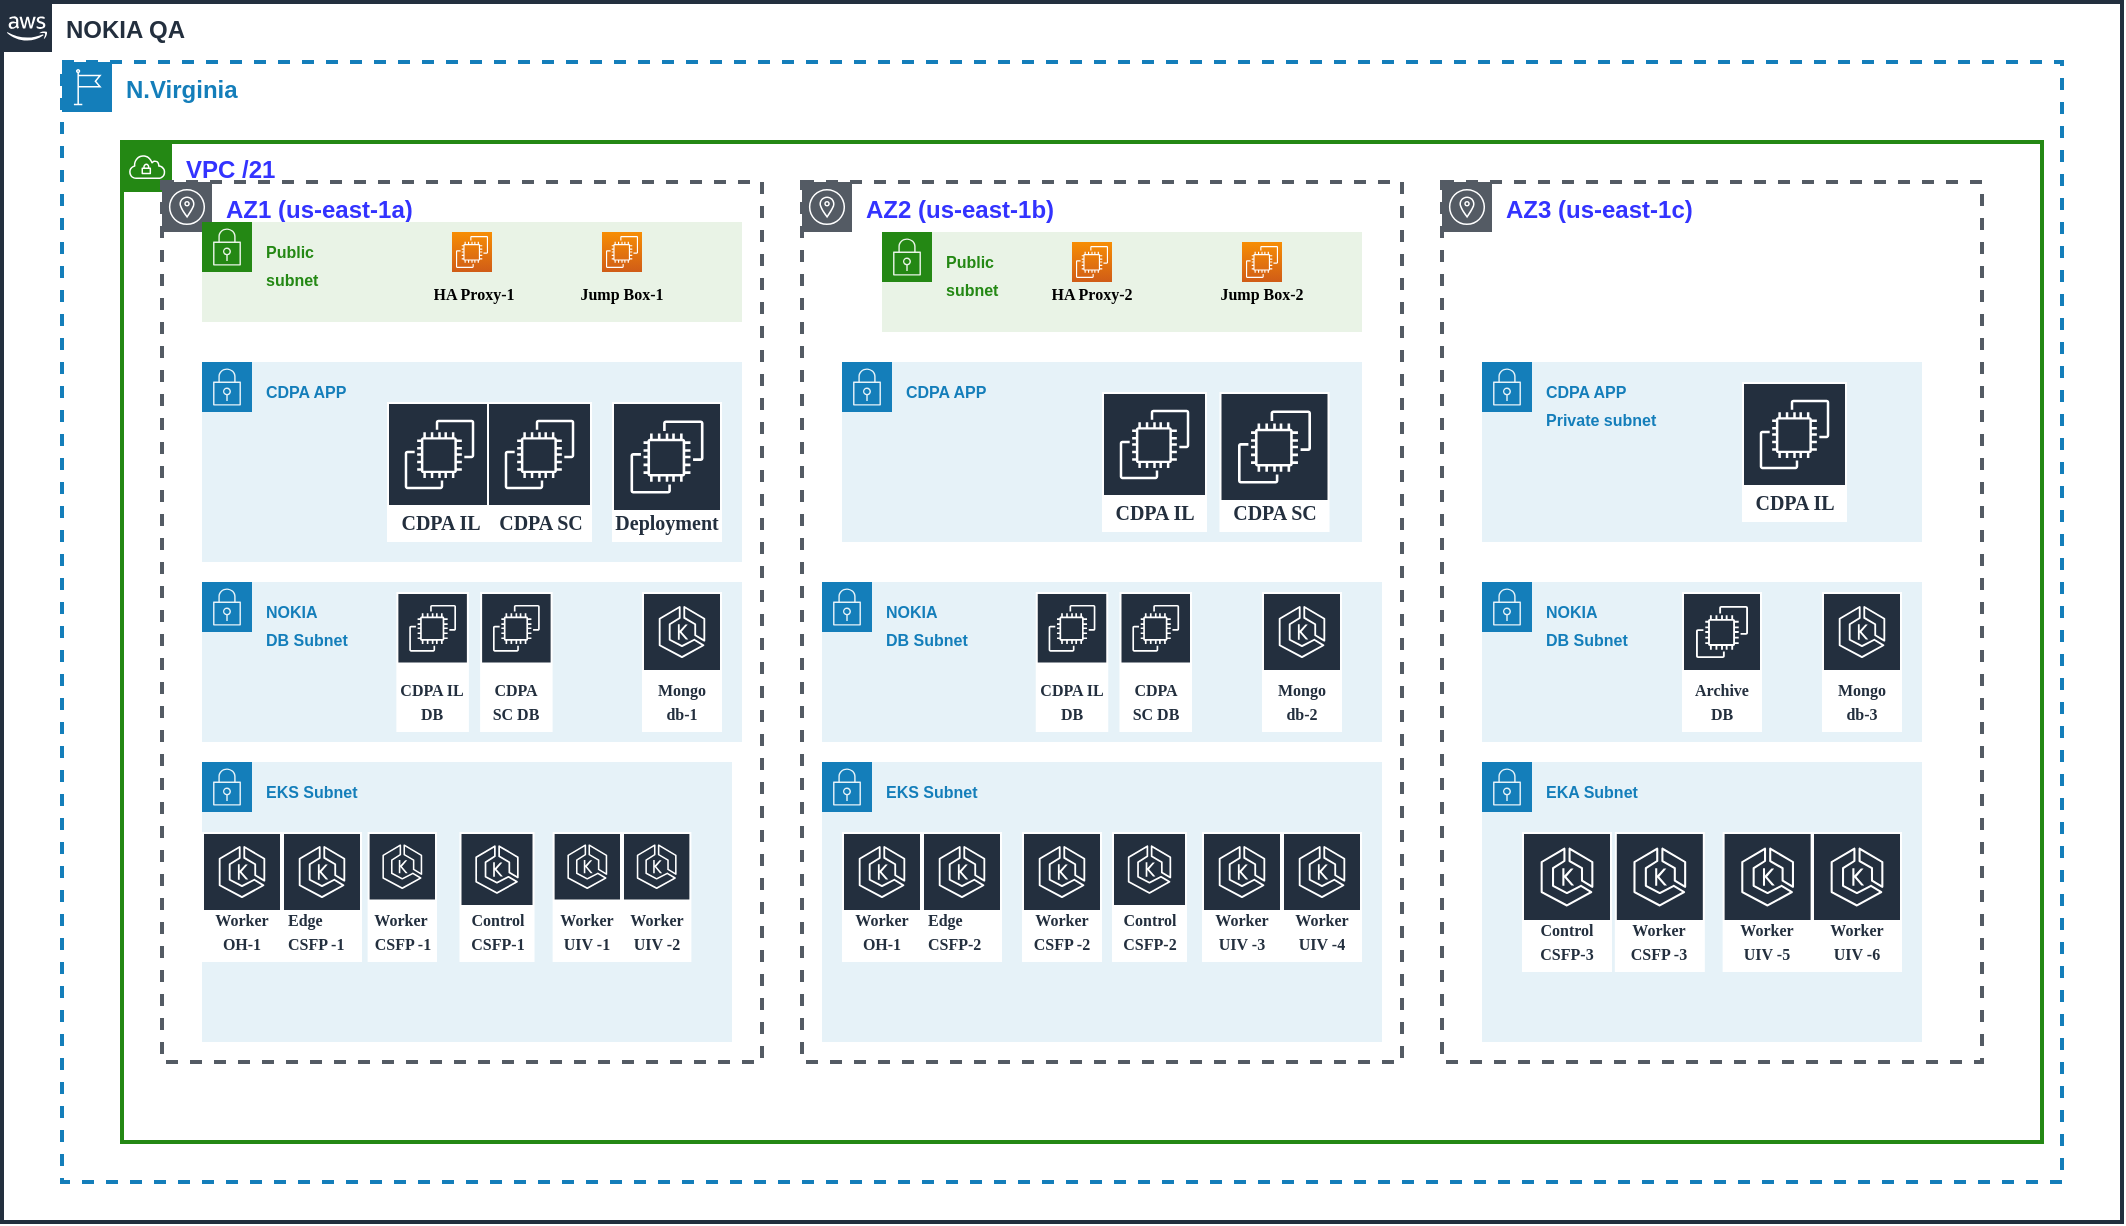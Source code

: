 <mxfile version="15.7.1" type="github">
  <diagram id="U1IOnvGZ2x90TzW7vy6P" name="Page-1">
    <mxGraphModel dx="2302" dy="1016" grid="1" gridSize="10" guides="1" tooltips="1" connect="1" arrows="1" fold="1" page="0" pageScale="1" pageWidth="850" pageHeight="1100" background="none" math="0" shadow="0">
      <root>
        <mxCell id="0" />
        <mxCell id="1" parent="0" />
        <mxCell id="bLzHMF0ZNOxPYIElKsiN-15" value="&lt;b&gt;N.Virginia&lt;/b&gt;" style="points=[[0,0],[0.25,0],[0.5,0],[0.75,0],[1,0],[1,0.25],[1,0.5],[1,0.75],[1,1],[0.75,1],[0.5,1],[0.25,1],[0,1],[0,0.75],[0,0.5],[0,0.25]];outlineConnect=0;gradientColor=none;html=1;whiteSpace=wrap;fontSize=12;fontStyle=0;shape=mxgraph.aws4.group;grIcon=mxgraph.aws4.group_region;strokeColor=#147EBA;fillColor=none;verticalAlign=top;align=left;spacingLeft=30;fontColor=#147EBA;dashed=1;strokeWidth=2;" parent="1" vertex="1">
          <mxGeometry x="-830" y="-60" width="1000" height="560" as="geometry" />
        </mxCell>
        <mxCell id="lpuHCffD4JkNgTEEeOqD-1" value="&lt;b&gt;NOKIA QA&lt;/b&gt;" style="points=[[0,0],[0.25,0],[0.5,0],[0.75,0],[1,0],[1,0.25],[1,0.5],[1,0.75],[1,1],[0.75,1],[0.5,1],[0.25,1],[0,1],[0,0.75],[0,0.5],[0,0.25]];outlineConnect=0;gradientColor=none;html=1;whiteSpace=wrap;fontSize=12;fontStyle=0;shape=mxgraph.aws4.group;grIcon=mxgraph.aws4.group_aws_cloud_alt;strokeColor=#232F3E;fillColor=none;verticalAlign=top;align=left;spacingLeft=30;fontColor=#232F3E;dashed=0;strokeWidth=2;" parent="1" vertex="1">
          <mxGeometry x="-860" y="-90" width="1060" height="610" as="geometry" />
        </mxCell>
        <mxCell id="lpuHCffD4JkNgTEEeOqD-107" value="&lt;b&gt;&lt;font color=&quot;#3333ff&quot;&gt;VPC /21&lt;/font&gt;&lt;/b&gt;" style="points=[[0,0],[0.25,0],[0.5,0],[0.75,0],[1,0],[1,0.25],[1,0.5],[1,0.75],[1,1],[0.75,1],[0.5,1],[0.25,1],[0,1],[0,0.75],[0,0.5],[0,0.25]];outlineConnect=0;gradientColor=none;html=1;whiteSpace=wrap;fontSize=12;fontStyle=0;shape=mxgraph.aws4.group;grIcon=mxgraph.aws4.group_vpc;strokeColor=#248814;fillColor=none;verticalAlign=top;align=left;spacingLeft=30;fontColor=#AAB7B8;dashed=0;strokeWidth=2;" parent="1" vertex="1">
          <mxGeometry x="-800" y="-20" width="960" height="500" as="geometry" />
        </mxCell>
        <mxCell id="lpuHCffD4JkNgTEEeOqD-109" value="&lt;font color=&quot;#3333ff&quot;&gt;&lt;b&gt;AZ1 (us-east-1a)&lt;/b&gt;&lt;/font&gt;" style="sketch=0;outlineConnect=0;gradientColor=none;html=1;whiteSpace=wrap;fontSize=12;fontStyle=0;shape=mxgraph.aws4.group;grIcon=mxgraph.aws4.group_availability_zone;strokeColor=#545B64;fillColor=none;verticalAlign=top;align=left;spacingLeft=30;fontColor=#545B64;dashed=1;strokeWidth=2;" parent="1" vertex="1">
          <mxGeometry x="-780" width="300" height="440" as="geometry" />
        </mxCell>
        <mxCell id="lpuHCffD4JkNgTEEeOqD-110" value="&lt;font color=&quot;#3333ff&quot;&gt;&lt;b&gt;AZ2 (us-east-1b)&lt;/b&gt;&lt;/font&gt;" style="sketch=0;outlineConnect=0;gradientColor=none;html=1;whiteSpace=wrap;fontSize=12;fontStyle=0;shape=mxgraph.aws4.group;grIcon=mxgraph.aws4.group_availability_zone;strokeColor=#545B64;fillColor=none;verticalAlign=top;align=left;spacingLeft=30;fontColor=#545B64;dashed=1;strokeWidth=2;" parent="1" vertex="1">
          <mxGeometry x="-460" width="300" height="440" as="geometry" />
        </mxCell>
        <mxCell id="lpuHCffD4JkNgTEEeOqD-111" value="&lt;font color=&quot;#3333ff&quot;&gt;&lt;b&gt;AZ3 (us-east-1c)&lt;/b&gt;&lt;/font&gt;" style="sketch=0;outlineConnect=0;gradientColor=none;html=1;whiteSpace=wrap;fontSize=12;fontStyle=0;shape=mxgraph.aws4.group;grIcon=mxgraph.aws4.group_availability_zone;strokeColor=#545B64;fillColor=none;verticalAlign=top;align=left;spacingLeft=30;fontColor=#545B64;dashed=1;strokeWidth=2;" parent="1" vertex="1">
          <mxGeometry x="-140" width="270" height="440" as="geometry" />
        </mxCell>
        <mxCell id="bLzHMF0ZNOxPYIElKsiN-1" value="&lt;font style=&quot;font-size: 8px&quot;&gt;&lt;b&gt;Public&lt;br&gt;subnet&lt;/b&gt;&lt;/font&gt;" style="points=[[0,0],[0.25,0],[0.5,0],[0.75,0],[1,0],[1,0.25],[1,0.5],[1,0.75],[1,1],[0.75,1],[0.5,1],[0.25,1],[0,1],[0,0.75],[0,0.5],[0,0.25]];outlineConnect=0;gradientColor=none;html=1;whiteSpace=wrap;fontSize=12;fontStyle=0;shape=mxgraph.aws4.group;grIcon=mxgraph.aws4.group_security_group;grStroke=0;strokeColor=#248814;fillColor=#E9F3E6;verticalAlign=top;align=left;spacingLeft=30;fontColor=#248814;strokeWidth=5;perimeterSpacing=3;" parent="1" vertex="1">
          <mxGeometry x="-760" y="20" width="270" height="50" as="geometry" />
        </mxCell>
        <mxCell id="bLzHMF0ZNOxPYIElKsiN-8" value="&lt;font style=&quot;font-size: 8px&quot;&gt;&lt;b&gt;Public &lt;br&gt;subnet&lt;/b&gt;&lt;/font&gt;" style="points=[[0,0],[0.25,0],[0.5,0],[0.75,0],[1,0],[1,0.25],[1,0.5],[1,0.75],[1,1],[0.75,1],[0.5,1],[0.25,1],[0,1],[0,0.75],[0,0.5],[0,0.25]];outlineConnect=0;gradientColor=none;html=1;whiteSpace=wrap;fontSize=12;fontStyle=0;shape=mxgraph.aws4.group;grIcon=mxgraph.aws4.group_security_group;grStroke=0;strokeColor=#248814;fillColor=#E9F3E6;verticalAlign=top;align=left;spacingLeft=30;fontColor=#248814;dashed=0;" parent="1" vertex="1">
          <mxGeometry x="-420" y="25" width="240" height="50" as="geometry" />
        </mxCell>
        <mxCell id="bLzHMF0ZNOxPYIElKsiN-14" value="&lt;font style=&quot;font-size: 8px&quot;&gt;&lt;b&gt;CDPA APP&lt;br&gt;&lt;/b&gt;&lt;/font&gt;" style="points=[[0,0],[0.25,0],[0.5,0],[0.75,0],[1,0],[1,0.25],[1,0.5],[1,0.75],[1,1],[0.75,1],[0.5,1],[0.25,1],[0,1],[0,0.75],[0,0.5],[0,0.25]];outlineConnect=0;gradientColor=none;html=1;whiteSpace=wrap;fontSize=12;fontStyle=0;shape=mxgraph.aws4.group;grIcon=mxgraph.aws4.group_security_group;grStroke=0;strokeColor=#147EBA;fillColor=#E6F2F8;verticalAlign=top;align=left;spacingLeft=30;fontColor=#147EBA;dashed=0;" parent="1" vertex="1">
          <mxGeometry x="-760" y="90" width="270" height="100" as="geometry" />
        </mxCell>
        <mxCell id="bLzHMF0ZNOxPYIElKsiN-19" value="" style="sketch=0;points=[[0,0,0],[0.25,0,0],[0.5,0,0],[0.75,0,0],[1,0,0],[0,1,0],[0.25,1,0],[0.5,1,0],[0.75,1,0],[1,1,0],[0,0.25,0],[0,0.5,0],[0,0.75,0],[1,0.25,0],[1,0.5,0],[1,0.75,0]];outlineConnect=0;fontColor=default;gradientColor=#F78E04;gradientDirection=north;fillColor=#D05C17;strokeColor=#ffffff;dashed=0;verticalLabelPosition=bottom;verticalAlign=top;align=center;html=1;fontSize=12;fontStyle=0;aspect=fixed;shape=mxgraph.aws4.resourceIcon;resIcon=mxgraph.aws4.ec2;fontFamily=Verdana;labelBackgroundColor=none;labelBorderColor=none;" parent="1" vertex="1">
          <mxGeometry x="-560" y="25" width="20" height="20" as="geometry" />
        </mxCell>
        <UserObject label="&lt;font style=&quot;font-size: 8px&quot;&gt;&lt;b&gt;Jump Box-1&lt;/b&gt;&lt;/font&gt;" placeholders="1" name="Variable" id="bLzHMF0ZNOxPYIElKsiN-22">
          <mxCell style="text;html=1;strokeColor=none;fillColor=none;align=center;verticalAlign=middle;whiteSpace=wrap;overflow=hidden;labelBackgroundColor=none;labelBorderColor=none;fontFamily=Verdana;fontColor=default;" parent="1" vertex="1">
            <mxGeometry x="-580" y="40" width="60" height="30" as="geometry" />
          </mxCell>
        </UserObject>
        <mxCell id="bLzHMF0ZNOxPYIElKsiN-23" value="" style="sketch=0;points=[[0,0,0],[0.25,0,0],[0.5,0,0],[0.75,0,0],[1,0,0],[0,1,0],[0.25,1,0],[0.5,1,0],[0.75,1,0],[1,1,0],[0,0.25,0],[0,0.5,0],[0,0.75,0],[1,0.25,0],[1,0.5,0],[1,0.75,0]];outlineConnect=0;fontColor=default;gradientColor=#F78E04;gradientDirection=north;fillColor=#D05C17;strokeColor=#ffffff;dashed=0;verticalLabelPosition=bottom;verticalAlign=top;align=center;html=1;fontSize=12;fontStyle=0;aspect=fixed;shape=mxgraph.aws4.resourceIcon;resIcon=mxgraph.aws4.ec2;fontFamily=Verdana;labelBackgroundColor=none;labelBorderColor=none;" parent="1" vertex="1">
          <mxGeometry x="-635" y="25" width="20" height="20" as="geometry" />
        </mxCell>
        <mxCell id="Z8JrCsb7fR4ESpWNixtX-5" value="" style="sketch=0;points=[[0,0,0],[0.25,0,0],[0.5,0,0],[0.75,0,0],[1,0,0],[0,1,0],[0.25,1,0],[0.5,1,0],[0.75,1,0],[1,1,0],[0,0.25,0],[0,0.5,0],[0,0.75,0],[1,0.25,0],[1,0.5,0],[1,0.75,0]];outlineConnect=0;fontColor=default;gradientColor=#F78E04;gradientDirection=north;fillColor=#D05C17;strokeColor=#ffffff;dashed=0;verticalLabelPosition=bottom;verticalAlign=top;align=center;html=1;fontSize=12;fontStyle=0;aspect=fixed;shape=mxgraph.aws4.resourceIcon;resIcon=mxgraph.aws4.ec2;fontFamily=Verdana;labelBackgroundColor=none;labelBorderColor=none;" vertex="1" parent="1">
          <mxGeometry x="-325" y="30" width="20" height="20" as="geometry" />
        </mxCell>
        <mxCell id="Z8JrCsb7fR4ESpWNixtX-6" value="" style="sketch=0;points=[[0,0,0],[0.25,0,0],[0.5,0,0],[0.75,0,0],[1,0,0],[0,1,0],[0.25,1,0],[0.5,1,0],[0.75,1,0],[1,1,0],[0,0.25,0],[0,0.5,0],[0,0.75,0],[1,0.25,0],[1,0.5,0],[1,0.75,0]];outlineConnect=0;fontColor=default;gradientColor=#F78E04;gradientDirection=north;fillColor=#D05C17;strokeColor=#ffffff;dashed=0;verticalLabelPosition=bottom;verticalAlign=top;align=center;html=1;fontSize=12;fontStyle=0;aspect=fixed;shape=mxgraph.aws4.resourceIcon;resIcon=mxgraph.aws4.ec2;fontFamily=Verdana;labelBackgroundColor=none;labelBorderColor=none;" vertex="1" parent="1">
          <mxGeometry x="-240" y="30" width="20" height="20" as="geometry" />
        </mxCell>
        <UserObject label="&lt;font style=&quot;font-size: 8px&quot;&gt;&lt;b&gt;HA Proxy-1&lt;/b&gt;&lt;/font&gt;" placeholders="1" name="Variable" id="Z8JrCsb7fR4ESpWNixtX-9">
          <mxCell style="text;html=1;strokeColor=none;fillColor=none;align=center;verticalAlign=middle;whiteSpace=wrap;overflow=hidden;labelBackgroundColor=none;labelBorderColor=none;fontFamily=Verdana;fontColor=default;" vertex="1" parent="1">
            <mxGeometry x="-653.75" y="40" width="60" height="30" as="geometry" />
          </mxCell>
        </UserObject>
        <UserObject label="&lt;font style=&quot;font-size: 8px&quot;&gt;&lt;b&gt;HA Proxy-2&lt;/b&gt;&lt;/font&gt;" placeholders="1" name="Variable" id="Z8JrCsb7fR4ESpWNixtX-10">
          <mxCell style="text;html=1;strokeColor=none;fillColor=none;align=center;verticalAlign=middle;whiteSpace=wrap;overflow=hidden;labelBackgroundColor=none;labelBorderColor=none;fontFamily=Verdana;fontColor=default;" vertex="1" parent="1">
            <mxGeometry x="-345" y="40" width="60" height="30" as="geometry" />
          </mxCell>
        </UserObject>
        <mxCell id="Z8JrCsb7fR4ESpWNixtX-20" value="&lt;font style=&quot;font-size: 8px&quot;&gt;&lt;b&gt;CDPA APP&lt;br&gt;&lt;br&gt;&lt;/b&gt;&lt;/font&gt;" style="points=[[0,0],[0.25,0],[0.5,0],[0.75,0],[1,0],[1,0.25],[1,0.5],[1,0.75],[1,1],[0.75,1],[0.5,1],[0.25,1],[0,1],[0,0.75],[0,0.5],[0,0.25]];outlineConnect=0;gradientColor=none;html=1;whiteSpace=wrap;fontSize=12;fontStyle=0;shape=mxgraph.aws4.group;grIcon=mxgraph.aws4.group_security_group;grStroke=0;strokeColor=#147EBA;fillColor=#E6F2F8;verticalAlign=top;align=left;spacingLeft=30;fontColor=#147EBA;dashed=0;" vertex="1" parent="1">
          <mxGeometry x="-440" y="90" width="260" height="90" as="geometry" />
        </mxCell>
        <mxCell id="Z8JrCsb7fR4ESpWNixtX-21" value="&lt;font style=&quot;font-size: 8px&quot;&gt;&lt;b&gt;CDPA APP&lt;br&gt;Private subnet&lt;br&gt;&lt;br&gt;&lt;/b&gt;&lt;/font&gt;" style="points=[[0,0],[0.25,0],[0.5,0],[0.75,0],[1,0],[1,0.25],[1,0.5],[1,0.75],[1,1],[0.75,1],[0.5,1],[0.25,1],[0,1],[0,0.75],[0,0.5],[0,0.25]];outlineConnect=0;gradientColor=none;html=1;whiteSpace=wrap;fontSize=12;fontStyle=0;shape=mxgraph.aws4.group;grIcon=mxgraph.aws4.group_security_group;grStroke=0;strokeColor=#147EBA;fillColor=#E6F2F8;verticalAlign=top;align=left;spacingLeft=30;fontColor=#147EBA;dashed=0;" vertex="1" parent="1">
          <mxGeometry x="-120" y="90" width="220" height="90" as="geometry" />
        </mxCell>
        <mxCell id="Z8JrCsb7fR4ESpWNixtX-23" value="CDPA IL" style="sketch=0;outlineConnect=0;fontColor=#232F3E;gradientColor=none;strokeColor=#ffffff;fillColor=#232F3E;dashed=0;verticalLabelPosition=middle;verticalAlign=bottom;align=center;html=1;whiteSpace=wrap;fontSize=10;fontStyle=1;spacing=3;shape=mxgraph.aws4.productIcon;prIcon=mxgraph.aws4.ec2;labelBackgroundColor=none;labelBorderColor=none;fontFamily=Verdana;" vertex="1" parent="1">
          <mxGeometry x="-667.5" y="110" width="52.5" height="70" as="geometry" />
        </mxCell>
        <mxCell id="Z8JrCsb7fR4ESpWNixtX-29" value="CDPA IL" style="sketch=0;outlineConnect=0;fontColor=#232F3E;gradientColor=none;strokeColor=#ffffff;fillColor=#232F3E;dashed=0;verticalLabelPosition=middle;verticalAlign=bottom;align=center;html=1;whiteSpace=wrap;fontSize=10;fontStyle=1;spacing=3;shape=mxgraph.aws4.productIcon;prIcon=mxgraph.aws4.ec2;labelBackgroundColor=none;labelBorderColor=none;fontFamily=Verdana;" vertex="1" parent="1">
          <mxGeometry x="-310" y="105" width="52.5" height="70" as="geometry" />
        </mxCell>
        <mxCell id="Z8JrCsb7fR4ESpWNixtX-30" value="CDPA SC" style="sketch=0;outlineConnect=0;fontColor=#232F3E;gradientColor=none;strokeColor=#ffffff;fillColor=#232F3E;dashed=0;verticalLabelPosition=middle;verticalAlign=bottom;align=center;html=1;whiteSpace=wrap;fontSize=10;fontStyle=1;spacing=3;shape=mxgraph.aws4.productIcon;prIcon=mxgraph.aws4.ec2;labelBackgroundColor=none;labelBorderColor=none;fontFamily=Verdana;" vertex="1" parent="1">
          <mxGeometry x="-251.25" y="105" width="55" height="70" as="geometry" />
        </mxCell>
        <mxCell id="Z8JrCsb7fR4ESpWNixtX-31" value="CDPA IL" style="sketch=0;outlineConnect=0;fontColor=#232F3E;gradientColor=none;strokeColor=#ffffff;fillColor=#232F3E;dashed=0;verticalLabelPosition=middle;verticalAlign=bottom;align=center;html=1;whiteSpace=wrap;fontSize=10;fontStyle=1;spacing=3;shape=mxgraph.aws4.productIcon;prIcon=mxgraph.aws4.ec2;labelBackgroundColor=none;labelBorderColor=none;fontFamily=Verdana;" vertex="1" parent="1">
          <mxGeometry x="10" y="100" width="52.5" height="70" as="geometry" />
        </mxCell>
        <mxCell id="Z8JrCsb7fR4ESpWNixtX-33" value="Deployment" style="sketch=0;outlineConnect=0;fontColor=#232F3E;gradientColor=none;strokeColor=#ffffff;fillColor=#232F3E;dashed=0;verticalLabelPosition=middle;verticalAlign=bottom;align=center;html=1;whiteSpace=wrap;fontSize=10;fontStyle=1;spacing=3;shape=mxgraph.aws4.productIcon;prIcon=mxgraph.aws4.ec2;labelBackgroundColor=none;labelBorderColor=none;fontFamily=Verdana;" vertex="1" parent="1">
          <mxGeometry x="-555" y="110" width="55" height="70" as="geometry" />
        </mxCell>
        <mxCell id="Z8JrCsb7fR4ESpWNixtX-34" value="&lt;font style=&quot;font-size: 8px&quot;&gt;&lt;b&gt;NOKIA&amp;nbsp;&lt;br&gt;DB Subnet&lt;br&gt;&lt;/b&gt;&lt;/font&gt;" style="points=[[0,0],[0.25,0],[0.5,0],[0.75,0],[1,0],[1,0.25],[1,0.5],[1,0.75],[1,1],[0.75,1],[0.5,1],[0.25,1],[0,1],[0,0.75],[0,0.5],[0,0.25]];outlineConnect=0;gradientColor=none;html=1;whiteSpace=wrap;fontSize=12;fontStyle=0;shape=mxgraph.aws4.group;grIcon=mxgraph.aws4.group_security_group;grStroke=0;strokeColor=#147EBA;fillColor=#E6F2F8;verticalAlign=top;align=left;spacingLeft=30;fontColor=#147EBA;dashed=0;" vertex="1" parent="1">
          <mxGeometry x="-760" y="200" width="270" height="80" as="geometry" />
        </mxCell>
        <mxCell id="Z8JrCsb7fR4ESpWNixtX-36" value="&lt;font style=&quot;font-size: 8px&quot;&gt;CDPA SC DB&lt;/font&gt;" style="sketch=0;outlineConnect=0;fontColor=#232F3E;gradientColor=none;strokeColor=#ffffff;fillColor=#232F3E;dashed=0;verticalLabelPosition=middle;verticalAlign=bottom;align=center;html=1;whiteSpace=wrap;fontSize=10;fontStyle=1;spacing=3;shape=mxgraph.aws4.productIcon;prIcon=mxgraph.aws4.ec2;labelBackgroundColor=none;labelBorderColor=none;fontFamily=Verdana;" vertex="1" parent="1">
          <mxGeometry x="-620.94" y="205" width="36.25" height="70" as="geometry" />
        </mxCell>
        <mxCell id="Z8JrCsb7fR4ESpWNixtX-37" value="&lt;font style=&quot;font-size: 8px&quot;&gt;CDPA IL DB&lt;/font&gt;" style="sketch=0;outlineConnect=0;fontColor=#232F3E;gradientColor=none;strokeColor=#ffffff;fillColor=#232F3E;dashed=0;verticalLabelPosition=middle;verticalAlign=bottom;align=center;html=1;whiteSpace=wrap;fontSize=10;fontStyle=1;spacing=3;shape=mxgraph.aws4.productIcon;prIcon=mxgraph.aws4.ec2;labelBackgroundColor=none;labelBorderColor=none;fontFamily=Verdana;" vertex="1" parent="1">
          <mxGeometry x="-662.81" y="205" width="36.25" height="70" as="geometry" />
        </mxCell>
        <mxCell id="Z8JrCsb7fR4ESpWNixtX-38" value="&lt;font style=&quot;font-size: 8px&quot;&gt;&lt;b&gt;NOKIA &lt;br&gt;DB Subnet&lt;br&gt;&lt;/b&gt;&lt;/font&gt;" style="points=[[0,0],[0.25,0],[0.5,0],[0.75,0],[1,0],[1,0.25],[1,0.5],[1,0.75],[1,1],[0.75,1],[0.5,1],[0.25,1],[0,1],[0,0.75],[0,0.5],[0,0.25]];outlineConnect=0;gradientColor=none;html=1;whiteSpace=wrap;fontSize=12;fontStyle=0;shape=mxgraph.aws4.group;grIcon=mxgraph.aws4.group_security_group;grStroke=0;strokeColor=#147EBA;fillColor=#E6F2F8;verticalAlign=top;align=left;spacingLeft=30;fontColor=#147EBA;dashed=0;" vertex="1" parent="1">
          <mxGeometry x="-450" y="200" width="280" height="80" as="geometry" />
        </mxCell>
        <mxCell id="Z8JrCsb7fR4ESpWNixtX-39" value="&lt;font style=&quot;font-size: 8px&quot;&gt;CDPA SC DB&lt;/font&gt;" style="sketch=0;outlineConnect=0;fontColor=#232F3E;gradientColor=none;strokeColor=#ffffff;fillColor=#232F3E;dashed=0;verticalLabelPosition=middle;verticalAlign=bottom;align=center;html=1;whiteSpace=wrap;fontSize=10;fontStyle=1;spacing=3;shape=mxgraph.aws4.productIcon;prIcon=mxgraph.aws4.ec2;labelBackgroundColor=none;labelBorderColor=none;fontFamily=Verdana;" vertex="1" parent="1">
          <mxGeometry x="-301.25" y="205" width="36.25" height="70" as="geometry" />
        </mxCell>
        <mxCell id="Z8JrCsb7fR4ESpWNixtX-40" value="&lt;font style=&quot;font-size: 8px&quot;&gt;CDPA IL DB&lt;/font&gt;" style="sketch=0;outlineConnect=0;fontColor=#232F3E;gradientColor=none;strokeColor=#ffffff;fillColor=#232F3E;dashed=0;verticalLabelPosition=middle;verticalAlign=bottom;align=center;html=1;whiteSpace=wrap;fontSize=10;fontStyle=1;spacing=3;shape=mxgraph.aws4.productIcon;prIcon=mxgraph.aws4.ec2;labelBackgroundColor=none;labelBorderColor=none;fontFamily=Verdana;" vertex="1" parent="1">
          <mxGeometry x="-343.12" y="205" width="36.25" height="70" as="geometry" />
        </mxCell>
        <mxCell id="Z8JrCsb7fR4ESpWNixtX-41" value="&lt;font style=&quot;font-size: 8px&quot;&gt;&lt;b&gt;NOKIA&lt;br&gt;DB Subnet&lt;br&gt;&lt;/b&gt;&lt;/font&gt;" style="points=[[0,0],[0.25,0],[0.5,0],[0.75,0],[1,0],[1,0.25],[1,0.5],[1,0.75],[1,1],[0.75,1],[0.5,1],[0.25,1],[0,1],[0,0.75],[0,0.5],[0,0.25]];outlineConnect=0;gradientColor=none;html=1;whiteSpace=wrap;fontSize=12;fontStyle=0;shape=mxgraph.aws4.group;grIcon=mxgraph.aws4.group_security_group;grStroke=0;strokeColor=#147EBA;fillColor=#E6F2F8;verticalAlign=top;align=left;spacingLeft=30;fontColor=#147EBA;dashed=0;" vertex="1" parent="1">
          <mxGeometry x="-120" y="200" width="220" height="80" as="geometry" />
        </mxCell>
        <mxCell id="Z8JrCsb7fR4ESpWNixtX-42" value="&lt;font style=&quot;font-size: 8px&quot;&gt;Archive DB&lt;/font&gt;" style="sketch=0;outlineConnect=0;fontColor=#232F3E;gradientColor=none;strokeColor=#ffffff;fillColor=#232F3E;dashed=0;verticalLabelPosition=middle;verticalAlign=bottom;align=center;html=1;whiteSpace=wrap;fontSize=10;fontStyle=1;spacing=3;shape=mxgraph.aws4.productIcon;prIcon=mxgraph.aws4.ec2;labelBackgroundColor=none;labelBorderColor=none;fontFamily=Verdana;" vertex="1" parent="1">
          <mxGeometry x="-20" y="205" width="40" height="70" as="geometry" />
        </mxCell>
        <mxCell id="Z8JrCsb7fR4ESpWNixtX-43" value="&lt;font style=&quot;font-size: 8px&quot;&gt;&lt;b&gt;EKS Subnet&lt;br&gt;&lt;/b&gt;&lt;/font&gt;" style="points=[[0,0],[0.25,0],[0.5,0],[0.75,0],[1,0],[1,0.25],[1,0.5],[1,0.75],[1,1],[0.75,1],[0.5,1],[0.25,1],[0,1],[0,0.75],[0,0.5],[0,0.25]];outlineConnect=0;gradientColor=none;html=1;whiteSpace=wrap;fontSize=12;fontStyle=0;shape=mxgraph.aws4.group;grIcon=mxgraph.aws4.group_security_group;grStroke=0;strokeColor=#147EBA;fillColor=#E6F2F8;verticalAlign=top;align=left;spacingLeft=30;fontColor=#147EBA;dashed=0;" vertex="1" parent="1">
          <mxGeometry x="-760" y="290" width="265" height="140" as="geometry" />
        </mxCell>
        <mxCell id="Z8JrCsb7fR4ESpWNixtX-53" value="&lt;font style=&quot;font-size: 8px&quot;&gt;&lt;b&gt;EKS Subnet&lt;br&gt;&lt;/b&gt;&lt;/font&gt;" style="points=[[0,0],[0.25,0],[0.5,0],[0.75,0],[1,0],[1,0.25],[1,0.5],[1,0.75],[1,1],[0.75,1],[0.5,1],[0.25,1],[0,1],[0,0.75],[0,0.5],[0,0.25]];outlineConnect=0;gradientColor=none;html=1;whiteSpace=wrap;fontSize=12;fontStyle=0;shape=mxgraph.aws4.group;grIcon=mxgraph.aws4.group_security_group;grStroke=0;strokeColor=#147EBA;fillColor=#E6F2F8;verticalAlign=top;align=left;spacingLeft=30;fontColor=#147EBA;dashed=0;" vertex="1" parent="1">
          <mxGeometry x="-450" y="290" width="280" height="140" as="geometry" />
        </mxCell>
        <mxCell id="Z8JrCsb7fR4ESpWNixtX-61" value="&lt;font style=&quot;font-size: 8px&quot;&gt;Worker OH-1&lt;/font&gt;" style="sketch=0;outlineConnect=0;fontColor=#232F3E;gradientColor=none;strokeColor=#ffffff;fillColor=#232F3E;dashed=0;verticalLabelPosition=middle;verticalAlign=bottom;align=center;html=1;whiteSpace=wrap;fontSize=10;fontStyle=1;spacing=3;shape=mxgraph.aws4.productIcon;prIcon=mxgraph.aws4.eks;labelBackgroundColor=none;labelBorderColor=none;fontFamily=Verdana;" vertex="1" parent="1">
          <mxGeometry x="-760" y="325" width="40" height="65" as="geometry" />
        </mxCell>
        <mxCell id="Z8JrCsb7fR4ESpWNixtX-62" value="&lt;font style=&quot;font-size: 8px&quot;&gt;Edge CSFP -1&lt;/font&gt;" style="sketch=0;outlineConnect=0;fontColor=#232F3E;gradientColor=none;strokeColor=#ffffff;fillColor=#232F3E;dashed=0;verticalLabelPosition=middle;verticalAlign=bottom;align=left;html=1;whiteSpace=wrap;fontSize=10;fontStyle=1;spacing=3;shape=mxgraph.aws4.productIcon;prIcon=mxgraph.aws4.eks;labelBackgroundColor=none;labelBorderColor=none;fontFamily=Verdana;" vertex="1" parent="1">
          <mxGeometry x="-720" y="325" width="40" height="65" as="geometry" />
        </mxCell>
        <mxCell id="Z8JrCsb7fR4ESpWNixtX-63" value="&lt;font style=&quot;font-size: 8px&quot;&gt;Control CSFP-1&lt;/font&gt;" style="sketch=0;outlineConnect=0;fontColor=#232F3E;gradientColor=none;strokeColor=#ffffff;fillColor=#232F3E;dashed=0;verticalLabelPosition=middle;verticalAlign=bottom;align=center;html=1;whiteSpace=wrap;fontSize=10;fontStyle=1;spacing=3;shape=mxgraph.aws4.productIcon;prIcon=mxgraph.aws4.eks;labelBackgroundColor=none;labelBorderColor=none;fontFamily=Verdana;" vertex="1" parent="1">
          <mxGeometry x="-631.25" y="325" width="37.5" height="65" as="geometry" />
        </mxCell>
        <mxCell id="Z8JrCsb7fR4ESpWNixtX-64" value="&lt;font style=&quot;font-size: 8px&quot;&gt;Worker UIV -1&lt;/font&gt;" style="sketch=0;outlineConnect=0;fontColor=#232F3E;gradientColor=none;strokeColor=#ffffff;fillColor=#232F3E;dashed=0;verticalLabelPosition=middle;verticalAlign=bottom;align=center;html=1;whiteSpace=wrap;fontSize=10;fontStyle=1;spacing=3;shape=mxgraph.aws4.productIcon;prIcon=mxgraph.aws4.eks;labelBackgroundColor=none;labelBorderColor=none;fontFamily=Verdana;" vertex="1" parent="1">
          <mxGeometry x="-584.69" y="325" width="34.69" height="65" as="geometry" />
        </mxCell>
        <mxCell id="Z8JrCsb7fR4ESpWNixtX-65" value="&lt;font style=&quot;font-size: 8px&quot;&gt;&lt;b&gt;EKA Subnet&lt;br&gt;&lt;/b&gt;&lt;/font&gt;" style="points=[[0,0],[0.25,0],[0.5,0],[0.75,0],[1,0],[1,0.25],[1,0.5],[1,0.75],[1,1],[0.75,1],[0.5,1],[0.25,1],[0,1],[0,0.75],[0,0.5],[0,0.25]];outlineConnect=0;gradientColor=none;html=1;whiteSpace=wrap;fontSize=12;fontStyle=0;shape=mxgraph.aws4.group;grIcon=mxgraph.aws4.group_security_group;grStroke=0;strokeColor=#147EBA;fillColor=#E6F2F8;verticalAlign=top;align=left;spacingLeft=30;fontColor=#147EBA;dashed=0;" vertex="1" parent="1">
          <mxGeometry x="-120" y="290" width="220" height="140" as="geometry" />
        </mxCell>
        <UserObject label="&lt;font style=&quot;font-size: 8px&quot;&gt;&lt;b&gt;Jump Box-2&lt;/b&gt;&lt;/font&gt;" placeholders="1" name="Variable" id="Z8JrCsb7fR4ESpWNixtX-79">
          <mxCell style="text;html=1;strokeColor=none;fillColor=none;align=center;verticalAlign=middle;whiteSpace=wrap;overflow=hidden;labelBackgroundColor=none;labelBorderColor=none;fontFamily=Verdana;fontColor=default;" vertex="1" parent="1">
            <mxGeometry x="-260" y="40" width="60" height="30" as="geometry" />
          </mxCell>
        </UserObject>
        <mxCell id="Z8JrCsb7fR4ESpWNixtX-82" value="CDPA SC" style="sketch=0;outlineConnect=0;fontColor=#232F3E;gradientColor=none;strokeColor=#ffffff;fillColor=#232F3E;dashed=0;verticalLabelPosition=middle;verticalAlign=bottom;align=center;html=1;whiteSpace=wrap;fontSize=10;fontStyle=1;spacing=3;shape=mxgraph.aws4.productIcon;prIcon=mxgraph.aws4.ec2;labelBackgroundColor=none;labelBorderColor=none;fontFamily=Verdana;" vertex="1" parent="1">
          <mxGeometry x="-617.5" y="110" width="52.5" height="70" as="geometry" />
        </mxCell>
        <mxCell id="Z8JrCsb7fR4ESpWNixtX-84" value="&lt;font style=&quot;font-size: 8px&quot;&gt;Mongo db-1&lt;/font&gt;" style="sketch=0;outlineConnect=0;fontColor=#232F3E;gradientColor=none;strokeColor=#ffffff;fillColor=#232F3E;dashed=0;verticalLabelPosition=middle;verticalAlign=bottom;align=center;html=1;whiteSpace=wrap;fontSize=10;fontStyle=1;spacing=3;shape=mxgraph.aws4.productIcon;prIcon=mxgraph.aws4.eks;labelBackgroundColor=none;labelBorderColor=none;fontFamily=Verdana;" vertex="1" parent="1">
          <mxGeometry x="-540" y="205" width="40" height="70" as="geometry" />
        </mxCell>
        <mxCell id="Z8JrCsb7fR4ESpWNixtX-85" value="&lt;font style=&quot;font-size: 8px&quot;&gt;Mongo db-2&lt;/font&gt;" style="sketch=0;outlineConnect=0;fontColor=#232F3E;gradientColor=none;strokeColor=#ffffff;fillColor=#232F3E;dashed=0;verticalLabelPosition=middle;verticalAlign=bottom;align=center;html=1;whiteSpace=wrap;fontSize=10;fontStyle=1;spacing=3;shape=mxgraph.aws4.productIcon;prIcon=mxgraph.aws4.eks;labelBackgroundColor=none;labelBorderColor=none;fontFamily=Verdana;" vertex="1" parent="1">
          <mxGeometry x="-230" y="205" width="40" height="70" as="geometry" />
        </mxCell>
        <mxCell id="Z8JrCsb7fR4ESpWNixtX-86" value="&lt;font style=&quot;font-size: 8px&quot;&gt;Mongo db-3&lt;/font&gt;" style="sketch=0;outlineConnect=0;fontColor=#232F3E;gradientColor=none;strokeColor=#ffffff;fillColor=#232F3E;dashed=0;verticalLabelPosition=middle;verticalAlign=bottom;align=center;html=1;whiteSpace=wrap;fontSize=10;fontStyle=1;spacing=3;shape=mxgraph.aws4.productIcon;prIcon=mxgraph.aws4.eks;labelBackgroundColor=none;labelBorderColor=none;fontFamily=Verdana;" vertex="1" parent="1">
          <mxGeometry x="50" y="205" width="40" height="70" as="geometry" />
        </mxCell>
        <mxCell id="Z8JrCsb7fR4ESpWNixtX-87" value="&lt;font style=&quot;font-size: 8px&quot;&gt;Control CSFP-3&lt;/font&gt;" style="sketch=0;outlineConnect=0;fontColor=#232F3E;gradientColor=none;strokeColor=#ffffff;fillColor=#232F3E;dashed=0;verticalLabelPosition=middle;verticalAlign=bottom;align=center;html=1;whiteSpace=wrap;fontSize=10;fontStyle=1;spacing=3;shape=mxgraph.aws4.productIcon;prIcon=mxgraph.aws4.eks;labelBackgroundColor=none;labelBorderColor=none;fontFamily=Verdana;" vertex="1" parent="1">
          <mxGeometry x="-100.0" y="325" width="45" height="70" as="geometry" />
        </mxCell>
        <mxCell id="Z8JrCsb7fR4ESpWNixtX-89" value="&lt;font style=&quot;font-size: 8px&quot;&gt;Worker OH-1&lt;/font&gt;" style="sketch=0;outlineConnect=0;fontColor=#232F3E;gradientColor=none;strokeColor=#ffffff;fillColor=#232F3E;dashed=0;verticalLabelPosition=middle;verticalAlign=bottom;align=center;html=1;whiteSpace=wrap;fontSize=10;fontStyle=1;spacing=3;shape=mxgraph.aws4.productIcon;prIcon=mxgraph.aws4.eks;labelBackgroundColor=none;labelBorderColor=none;fontFamily=Verdana;" vertex="1" parent="1">
          <mxGeometry x="-440" y="325" width="40" height="65" as="geometry" />
        </mxCell>
        <mxCell id="Z8JrCsb7fR4ESpWNixtX-90" value="&lt;font style=&quot;font-size: 8px&quot;&gt;Edge&amp;nbsp; CSFP-2&lt;/font&gt;" style="sketch=0;outlineConnect=0;fontColor=#232F3E;gradientColor=none;strokeColor=#ffffff;fillColor=#232F3E;dashed=0;verticalLabelPosition=middle;verticalAlign=bottom;align=left;html=1;whiteSpace=wrap;fontSize=10;fontStyle=1;spacing=3;shape=mxgraph.aws4.productIcon;prIcon=mxgraph.aws4.eks;labelBackgroundColor=none;labelBorderColor=none;fontFamily=Verdana;" vertex="1" parent="1">
          <mxGeometry x="-400" y="325" width="40" height="65" as="geometry" />
        </mxCell>
        <mxCell id="Z8JrCsb7fR4ESpWNixtX-91" value="&lt;font style=&quot;font-size: 8px&quot;&gt;Control CSFP-2&lt;/font&gt;" style="sketch=0;outlineConnect=0;fontColor=#232F3E;gradientColor=none;strokeColor=#ffffff;fillColor=#232F3E;dashed=0;verticalLabelPosition=middle;verticalAlign=bottom;align=center;html=1;whiteSpace=wrap;fontSize=10;fontStyle=1;spacing=3;shape=mxgraph.aws4.productIcon;prIcon=mxgraph.aws4.eks;labelBackgroundColor=none;labelBorderColor=none;fontFamily=Verdana;" vertex="1" parent="1">
          <mxGeometry x="-305" y="325" width="37.5" height="65" as="geometry" />
        </mxCell>
        <mxCell id="Z8JrCsb7fR4ESpWNixtX-93" value="&lt;font style=&quot;font-size: 8px&quot;&gt;Worker UIV -4&lt;/font&gt;" style="sketch=0;outlineConnect=0;fontColor=#232F3E;gradientColor=none;strokeColor=#ffffff;fillColor=#232F3E;dashed=0;verticalLabelPosition=middle;verticalAlign=bottom;align=center;html=1;whiteSpace=wrap;fontSize=10;fontStyle=1;spacing=3;shape=mxgraph.aws4.productIcon;prIcon=mxgraph.aws4.eks;labelBackgroundColor=none;labelBorderColor=none;fontFamily=Verdana;" vertex="1" parent="1">
          <mxGeometry x="-220" y="325" width="40" height="65" as="geometry" />
        </mxCell>
        <mxCell id="Z8JrCsb7fR4ESpWNixtX-94" value="&lt;font style=&quot;font-size: 8px&quot;&gt;Worker UIV -5&lt;/font&gt;" style="sketch=0;outlineConnect=0;fontColor=#232F3E;gradientColor=none;strokeColor=#ffffff;fillColor=#232F3E;dashed=0;verticalLabelPosition=middle;verticalAlign=bottom;align=center;html=1;whiteSpace=wrap;fontSize=10;fontStyle=1;spacing=3;shape=mxgraph.aws4.productIcon;prIcon=mxgraph.aws4.eks;labelBackgroundColor=none;labelBorderColor=none;fontFamily=Verdana;" vertex="1" parent="1">
          <mxGeometry x="0.31" y="325" width="45" height="70" as="geometry" />
        </mxCell>
        <mxCell id="Z8JrCsb7fR4ESpWNixtX-95" value="&lt;font style=&quot;font-size: 8px&quot;&gt;Worker UIV -6&lt;/font&gt;" style="sketch=0;outlineConnect=0;fontColor=#232F3E;gradientColor=none;strokeColor=#ffffff;fillColor=#232F3E;dashed=0;verticalLabelPosition=middle;verticalAlign=bottom;align=center;html=1;whiteSpace=wrap;fontSize=10;fontStyle=1;spacing=3;shape=mxgraph.aws4.productIcon;prIcon=mxgraph.aws4.eks;labelBackgroundColor=none;labelBorderColor=none;fontFamily=Verdana;" vertex="1" parent="1">
          <mxGeometry x="45.0" y="325" width="45" height="70" as="geometry" />
        </mxCell>
        <mxCell id="Z8JrCsb7fR4ESpWNixtX-96" value="&lt;font style=&quot;font-size: 8px&quot;&gt;Worker CSFP -3&lt;/font&gt;" style="sketch=0;outlineConnect=0;fontColor=#232F3E;gradientColor=none;strokeColor=#ffffff;fillColor=#232F3E;dashed=0;verticalLabelPosition=middle;verticalAlign=bottom;align=center;html=1;whiteSpace=wrap;fontSize=10;fontStyle=1;spacing=3;shape=mxgraph.aws4.productIcon;prIcon=mxgraph.aws4.eks;labelBackgroundColor=none;labelBorderColor=none;fontFamily=Verdana;" vertex="1" parent="1">
          <mxGeometry x="-53.59" y="325" width="45" height="70" as="geometry" />
        </mxCell>
        <mxCell id="Z8JrCsb7fR4ESpWNixtX-100" value="&lt;font style=&quot;font-size: 8px&quot;&gt;Worker&amp;nbsp; CSFP -1&lt;/font&gt;" style="sketch=0;outlineConnect=0;fontColor=#232F3E;gradientColor=none;strokeColor=#ffffff;fillColor=#232F3E;dashed=0;verticalLabelPosition=middle;verticalAlign=bottom;align=center;html=1;whiteSpace=wrap;fontSize=10;fontStyle=1;spacing=3;shape=mxgraph.aws4.productIcon;prIcon=mxgraph.aws4.eks;labelBackgroundColor=none;labelBorderColor=none;fontFamily=Verdana;" vertex="1" parent="1">
          <mxGeometry x="-677.19" y="325" width="34.69" height="65" as="geometry" />
        </mxCell>
        <mxCell id="Z8JrCsb7fR4ESpWNixtX-101" value="&lt;font style=&quot;font-size: 8px&quot;&gt;Worker UIV -3&lt;/font&gt;" style="sketch=0;outlineConnect=0;fontColor=#232F3E;gradientColor=none;strokeColor=#ffffff;fillColor=#232F3E;dashed=0;verticalLabelPosition=middle;verticalAlign=bottom;align=center;html=1;whiteSpace=wrap;fontSize=10;fontStyle=1;spacing=3;shape=mxgraph.aws4.productIcon;prIcon=mxgraph.aws4.eks;labelBackgroundColor=none;labelBorderColor=none;fontFamily=Verdana;" vertex="1" parent="1">
          <mxGeometry x="-260" y="325" width="40" height="65" as="geometry" />
        </mxCell>
        <mxCell id="Z8JrCsb7fR4ESpWNixtX-102" value="&lt;font style=&quot;font-size: 8px&quot;&gt;Worker CSFP -2&lt;/font&gt;" style="sketch=0;outlineConnect=0;fontColor=#232F3E;gradientColor=none;strokeColor=#ffffff;fillColor=#232F3E;dashed=0;verticalLabelPosition=middle;verticalAlign=bottom;align=center;html=1;whiteSpace=wrap;fontSize=10;fontStyle=1;spacing=3;shape=mxgraph.aws4.productIcon;prIcon=mxgraph.aws4.eks;labelBackgroundColor=none;labelBorderColor=none;fontFamily=Verdana;" vertex="1" parent="1">
          <mxGeometry x="-350" y="325" width="40" height="65" as="geometry" />
        </mxCell>
        <mxCell id="Z8JrCsb7fR4ESpWNixtX-103" value="&lt;font style=&quot;font-size: 8px&quot;&gt;Worker UIV -2&lt;/font&gt;" style="sketch=0;outlineConnect=0;fontColor=#232F3E;gradientColor=none;strokeColor=#ffffff;fillColor=#232F3E;dashed=0;verticalLabelPosition=middle;verticalAlign=bottom;align=center;html=1;whiteSpace=wrap;fontSize=10;fontStyle=1;spacing=3;shape=mxgraph.aws4.productIcon;prIcon=mxgraph.aws4.eks;labelBackgroundColor=none;labelBorderColor=none;fontFamily=Verdana;" vertex="1" parent="1">
          <mxGeometry x="-550" y="325" width="34.69" height="65" as="geometry" />
        </mxCell>
      </root>
    </mxGraphModel>
  </diagram>
</mxfile>
